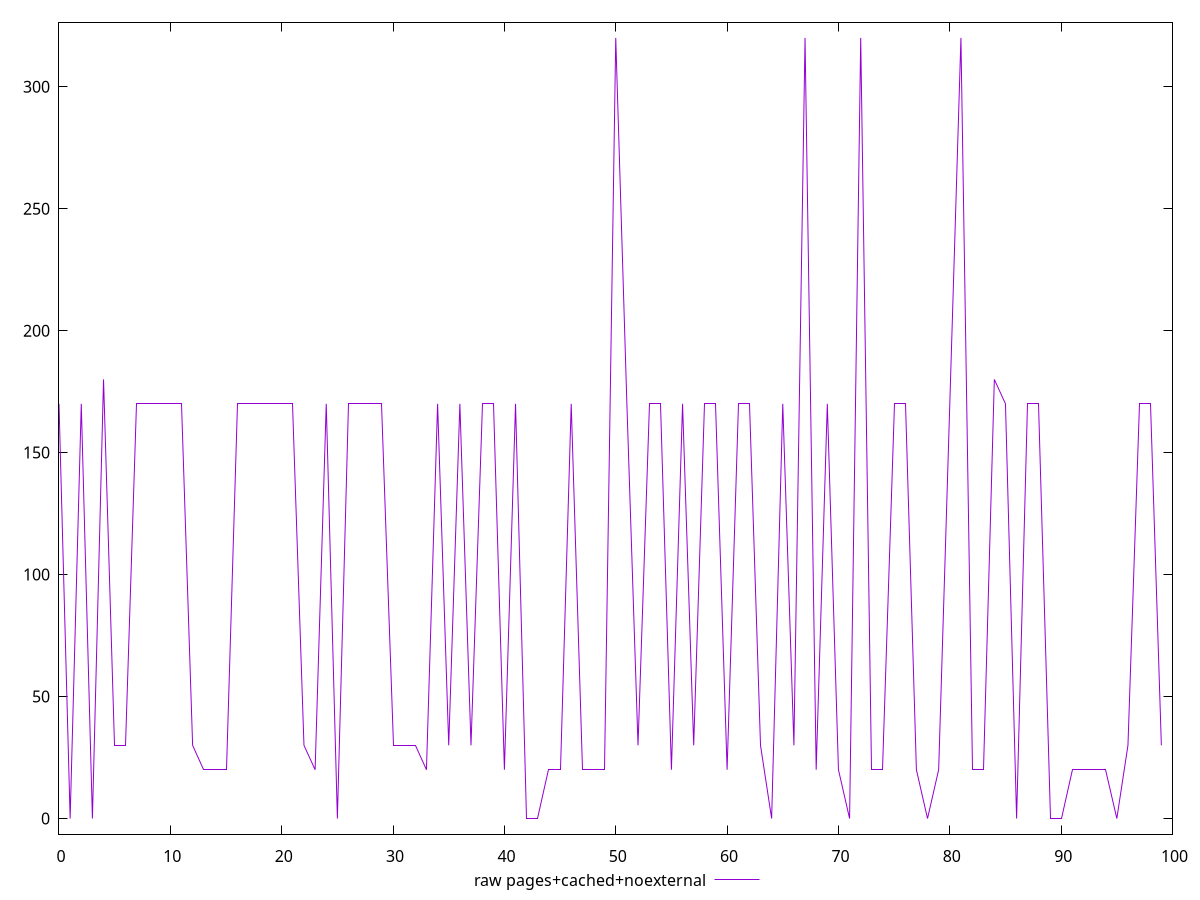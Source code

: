 $_rawPagesCachedNoexternal <<EOF
170
0
170
0
180
30
30
170
170
170
170
170
30
20
20
20
170
170
170
170
170
170
30
20
170
0
170
170
170
170
30
30
30
20
170
30
170
30
170
170
20
170
0
0
20
20
170
20
20
20
320
170
30
170
170
20
170
30
170
170
20
170
170
30
0
170
30
320
20
170
20
0
320
20
20
170
170
20
0
20
170
320
20
20
180
170
0
170
170
0
0
20
20
20
20
0
30
170
170
30
EOF
set key outside below
set terminal pngcairo
set output "report_00006_2020-11-02T20-21-41.718Z/uses-http2/pages+cached+noexternal//raw.png"
set yrange [-6.4:326.4]
plot $_rawPagesCachedNoexternal title "raw pages+cached+noexternal" with line ,